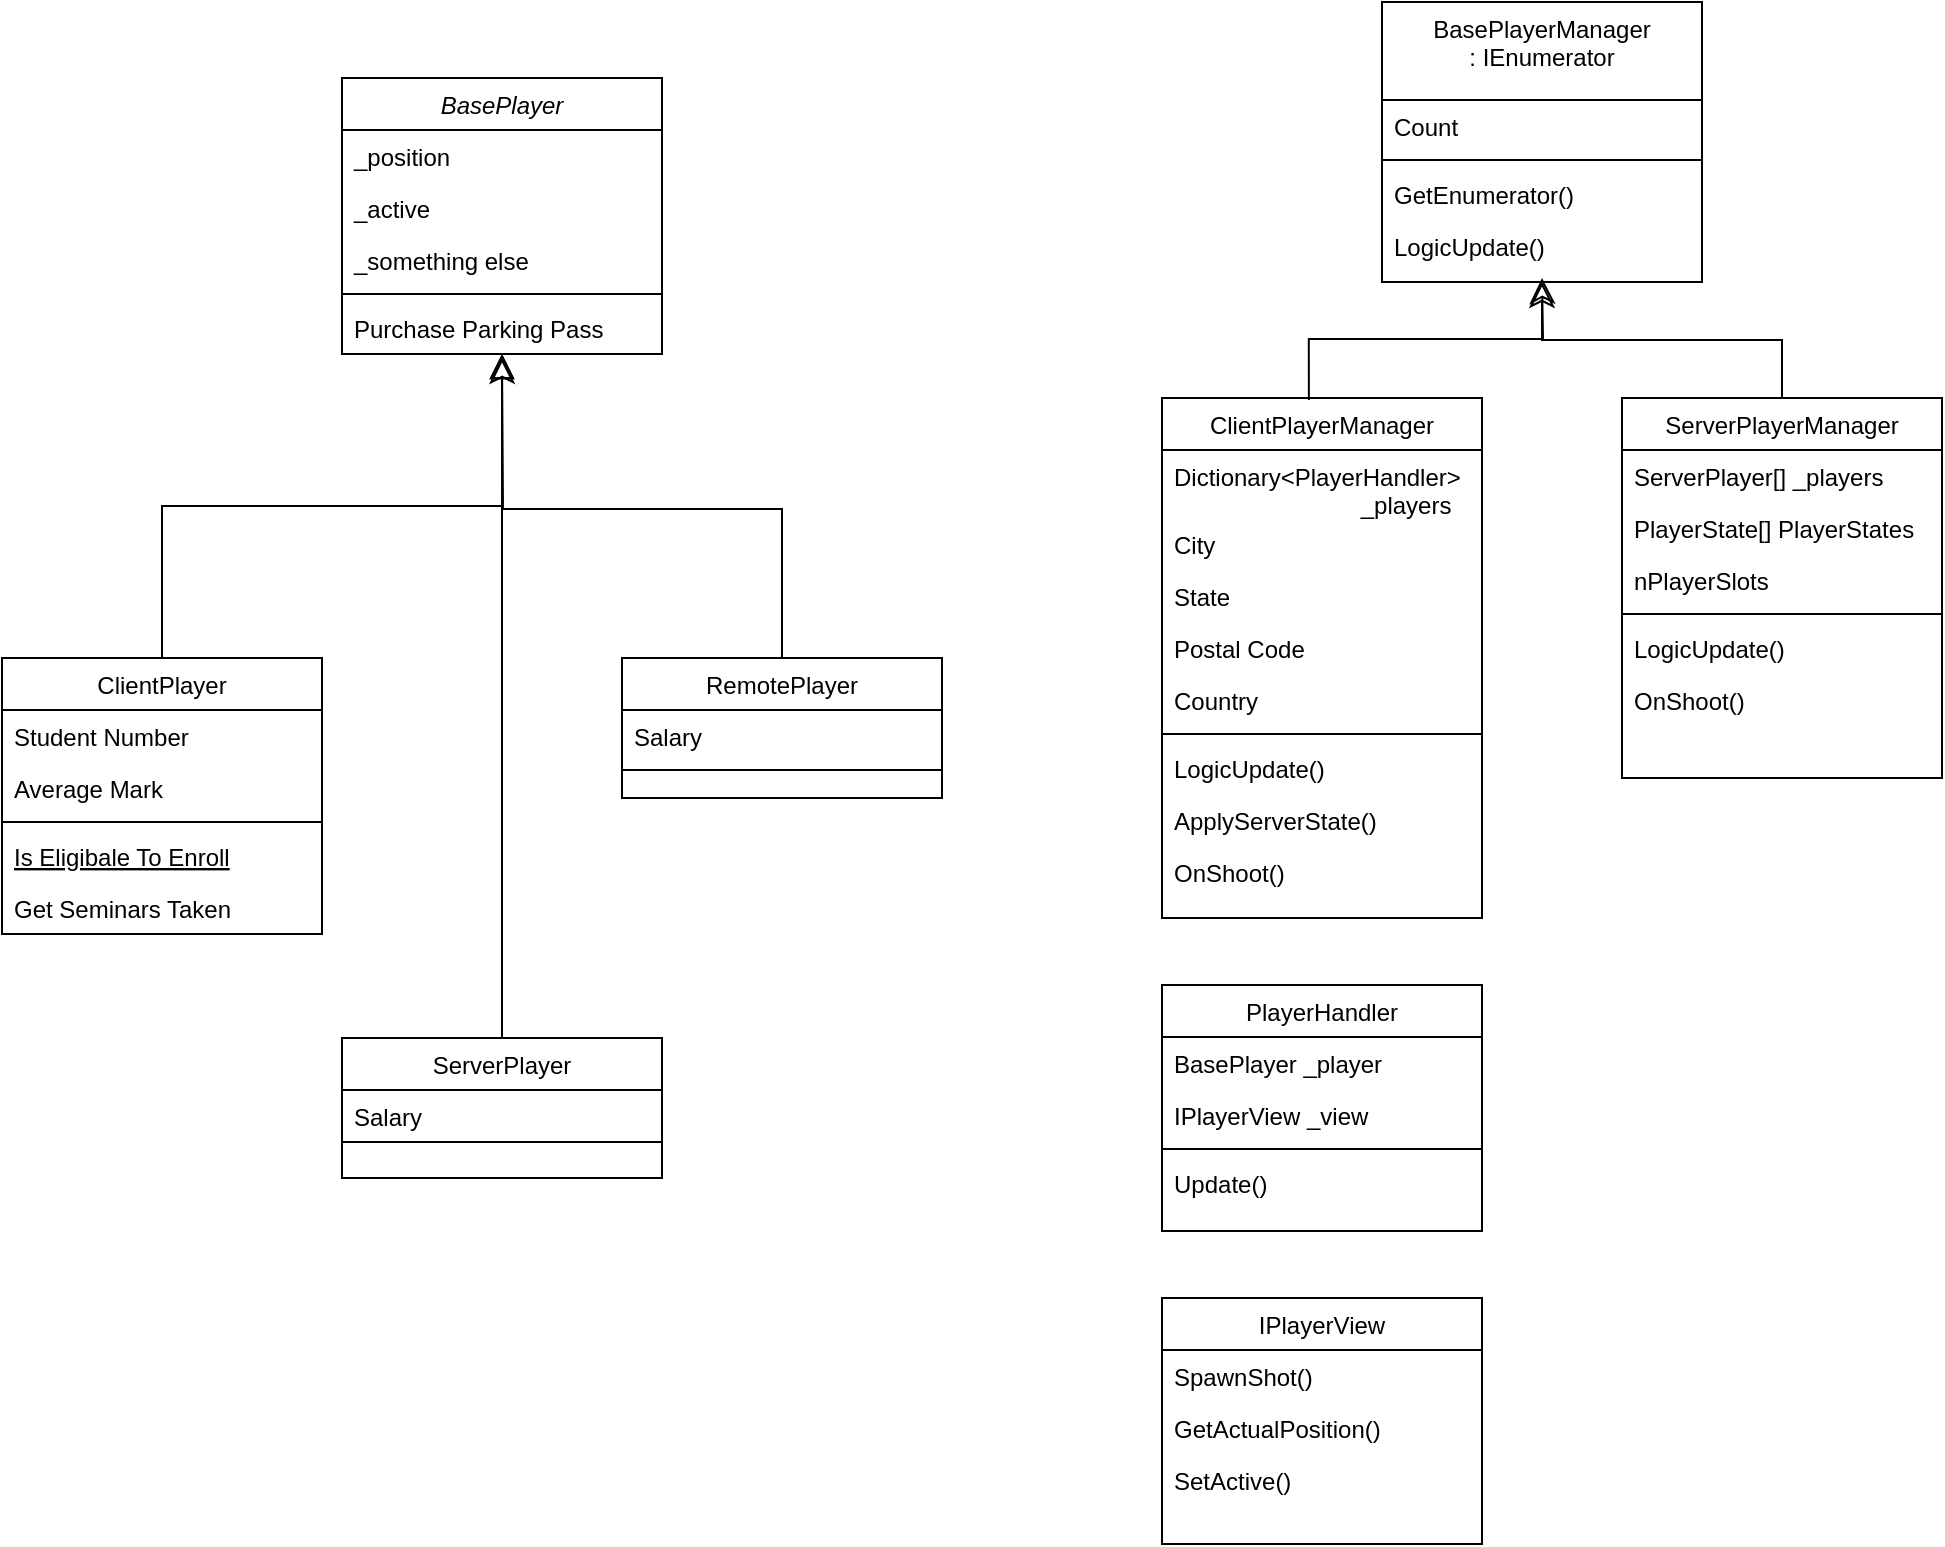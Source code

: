 <mxfile version="13.9.9" type="device"><diagram id="C5RBs43oDa-KdzZeNtuy" name="Page-1"><mxGraphModel dx="2009" dy="792" grid="1" gridSize="10" guides="1" tooltips="1" connect="1" arrows="1" fold="1" page="1" pageScale="1" pageWidth="827" pageHeight="1169" math="0" shadow="0"><root><mxCell id="WIyWlLk6GJQsqaUBKTNV-0"/><mxCell id="WIyWlLk6GJQsqaUBKTNV-1" parent="WIyWlLk6GJQsqaUBKTNV-0"/><mxCell id="zkfFHV4jXpPFQw0GAbJ--0" value="BasePlayer" style="swimlane;fontStyle=2;align=center;verticalAlign=top;childLayout=stackLayout;horizontal=1;startSize=26;horizontalStack=0;resizeParent=1;resizeLast=0;collapsible=1;marginBottom=0;rounded=0;shadow=0;strokeWidth=1;" parent="WIyWlLk6GJQsqaUBKTNV-1" vertex="1"><mxGeometry x="130" y="100" width="160" height="138" as="geometry"><mxRectangle x="230" y="140" width="160" height="26" as="alternateBounds"/></mxGeometry></mxCell><mxCell id="zkfFHV4jXpPFQw0GAbJ--1" value="_position" style="text;align=left;verticalAlign=top;spacingLeft=4;spacingRight=4;overflow=hidden;rotatable=0;points=[[0,0.5],[1,0.5]];portConstraint=eastwest;" parent="zkfFHV4jXpPFQw0GAbJ--0" vertex="1"><mxGeometry y="26" width="160" height="26" as="geometry"/></mxCell><mxCell id="zkfFHV4jXpPFQw0GAbJ--2" value="_active" style="text;align=left;verticalAlign=top;spacingLeft=4;spacingRight=4;overflow=hidden;rotatable=0;points=[[0,0.5],[1,0.5]];portConstraint=eastwest;rounded=0;shadow=0;html=0;" parent="zkfFHV4jXpPFQw0GAbJ--0" vertex="1"><mxGeometry y="52" width="160" height="26" as="geometry"/></mxCell><mxCell id="zkfFHV4jXpPFQw0GAbJ--3" value="_something else" style="text;align=left;verticalAlign=top;spacingLeft=4;spacingRight=4;overflow=hidden;rotatable=0;points=[[0,0.5],[1,0.5]];portConstraint=eastwest;rounded=0;shadow=0;html=0;" parent="zkfFHV4jXpPFQw0GAbJ--0" vertex="1"><mxGeometry y="78" width="160" height="26" as="geometry"/></mxCell><mxCell id="zkfFHV4jXpPFQw0GAbJ--4" value="" style="line;html=1;strokeWidth=1;align=left;verticalAlign=middle;spacingTop=-1;spacingLeft=3;spacingRight=3;rotatable=0;labelPosition=right;points=[];portConstraint=eastwest;" parent="zkfFHV4jXpPFQw0GAbJ--0" vertex="1"><mxGeometry y="104" width="160" height="8" as="geometry"/></mxCell><mxCell id="zkfFHV4jXpPFQw0GAbJ--5" value="Purchase Parking Pass" style="text;align=left;verticalAlign=top;spacingLeft=4;spacingRight=4;overflow=hidden;rotatable=0;points=[[0,0.5],[1,0.5]];portConstraint=eastwest;" parent="zkfFHV4jXpPFQw0GAbJ--0" vertex="1"><mxGeometry y="112" width="160" height="26" as="geometry"/></mxCell><mxCell id="zkfFHV4jXpPFQw0GAbJ--6" value="ClientPlayer" style="swimlane;fontStyle=0;align=center;verticalAlign=top;childLayout=stackLayout;horizontal=1;startSize=26;horizontalStack=0;resizeParent=1;resizeLast=0;collapsible=1;marginBottom=0;rounded=0;shadow=0;strokeWidth=1;" parent="WIyWlLk6GJQsqaUBKTNV-1" vertex="1"><mxGeometry x="-40" y="390" width="160" height="138" as="geometry"><mxRectangle x="130" y="380" width="160" height="26" as="alternateBounds"/></mxGeometry></mxCell><mxCell id="zkfFHV4jXpPFQw0GAbJ--7" value="Student Number" style="text;align=left;verticalAlign=top;spacingLeft=4;spacingRight=4;overflow=hidden;rotatable=0;points=[[0,0.5],[1,0.5]];portConstraint=eastwest;" parent="zkfFHV4jXpPFQw0GAbJ--6" vertex="1"><mxGeometry y="26" width="160" height="26" as="geometry"/></mxCell><mxCell id="zkfFHV4jXpPFQw0GAbJ--8" value="Average Mark" style="text;align=left;verticalAlign=top;spacingLeft=4;spacingRight=4;overflow=hidden;rotatable=0;points=[[0,0.5],[1,0.5]];portConstraint=eastwest;rounded=0;shadow=0;html=0;" parent="zkfFHV4jXpPFQw0GAbJ--6" vertex="1"><mxGeometry y="52" width="160" height="26" as="geometry"/></mxCell><mxCell id="zkfFHV4jXpPFQw0GAbJ--9" value="" style="line;html=1;strokeWidth=1;align=left;verticalAlign=middle;spacingTop=-1;spacingLeft=3;spacingRight=3;rotatable=0;labelPosition=right;points=[];portConstraint=eastwest;" parent="zkfFHV4jXpPFQw0GAbJ--6" vertex="1"><mxGeometry y="78" width="160" height="8" as="geometry"/></mxCell><mxCell id="zkfFHV4jXpPFQw0GAbJ--10" value="Is Eligibale To Enroll" style="text;align=left;verticalAlign=top;spacingLeft=4;spacingRight=4;overflow=hidden;rotatable=0;points=[[0,0.5],[1,0.5]];portConstraint=eastwest;fontStyle=4" parent="zkfFHV4jXpPFQw0GAbJ--6" vertex="1"><mxGeometry y="86" width="160" height="26" as="geometry"/></mxCell><mxCell id="zkfFHV4jXpPFQw0GAbJ--11" value="Get Seminars Taken" style="text;align=left;verticalAlign=top;spacingLeft=4;spacingRight=4;overflow=hidden;rotatable=0;points=[[0,0.5],[1,0.5]];portConstraint=eastwest;" parent="zkfFHV4jXpPFQw0GAbJ--6" vertex="1"><mxGeometry y="112" width="160" height="26" as="geometry"/></mxCell><mxCell id="zkfFHV4jXpPFQw0GAbJ--12" value="" style="endArrow=block;endSize=10;endFill=0;shadow=0;strokeWidth=1;rounded=0;edgeStyle=elbowEdgeStyle;elbow=vertical;" parent="WIyWlLk6GJQsqaUBKTNV-1" source="zkfFHV4jXpPFQw0GAbJ--6" target="zkfFHV4jXpPFQw0GAbJ--0" edge="1"><mxGeometry width="160" relative="1" as="geometry"><mxPoint x="110" y="183" as="sourcePoint"/><mxPoint x="110" y="183" as="targetPoint"/></mxGeometry></mxCell><mxCell id="zkfFHV4jXpPFQw0GAbJ--13" value="ServerPlayer" style="swimlane;fontStyle=0;align=center;verticalAlign=top;childLayout=stackLayout;horizontal=1;startSize=26;horizontalStack=0;resizeParent=1;resizeLast=0;collapsible=1;marginBottom=0;rounded=0;shadow=0;strokeWidth=1;" parent="WIyWlLk6GJQsqaUBKTNV-1" vertex="1"><mxGeometry x="130" y="580" width="160" height="70" as="geometry"><mxRectangle x="340" y="380" width="170" height="26" as="alternateBounds"/></mxGeometry></mxCell><mxCell id="zkfFHV4jXpPFQw0GAbJ--14" value="Salary" style="text;align=left;verticalAlign=top;spacingLeft=4;spacingRight=4;overflow=hidden;rotatable=0;points=[[0,0.5],[1,0.5]];portConstraint=eastwest;" parent="zkfFHV4jXpPFQw0GAbJ--13" vertex="1"><mxGeometry y="26" width="160" height="22" as="geometry"/></mxCell><mxCell id="zkfFHV4jXpPFQw0GAbJ--15" value="" style="line;html=1;strokeWidth=1;align=left;verticalAlign=middle;spacingTop=-1;spacingLeft=3;spacingRight=3;rotatable=0;labelPosition=right;points=[];portConstraint=eastwest;" parent="zkfFHV4jXpPFQw0GAbJ--13" vertex="1"><mxGeometry y="48" width="160" height="8" as="geometry"/></mxCell><mxCell id="zkfFHV4jXpPFQw0GAbJ--16" value="" style="endArrow=block;endSize=10;endFill=0;shadow=0;strokeWidth=1;rounded=0;edgeStyle=elbowEdgeStyle;elbow=vertical;" parent="WIyWlLk6GJQsqaUBKTNV-1" source="zkfFHV4jXpPFQw0GAbJ--13" target="zkfFHV4jXpPFQw0GAbJ--0" edge="1"><mxGeometry width="160" relative="1" as="geometry"><mxPoint x="120" y="353" as="sourcePoint"/><mxPoint x="220" y="251" as="targetPoint"/></mxGeometry></mxCell><mxCell id="zkfFHV4jXpPFQw0GAbJ--17" value="BasePlayerManager&#10;: IEnumerator" style="swimlane;fontStyle=0;align=center;verticalAlign=top;childLayout=stackLayout;horizontal=1;startSize=49;horizontalStack=0;resizeParent=1;resizeLast=0;collapsible=1;marginBottom=0;rounded=0;shadow=0;strokeWidth=1;" parent="WIyWlLk6GJQsqaUBKTNV-1" vertex="1"><mxGeometry x="650" y="62" width="160" height="140" as="geometry"><mxRectangle x="550" y="140" width="160" height="26" as="alternateBounds"/></mxGeometry></mxCell><mxCell id="zkfFHV4jXpPFQw0GAbJ--18" value="Count" style="text;align=left;verticalAlign=top;spacingLeft=4;spacingRight=4;overflow=hidden;rotatable=0;points=[[0,0.5],[1,0.5]];portConstraint=eastwest;" parent="zkfFHV4jXpPFQw0GAbJ--17" vertex="1"><mxGeometry y="49" width="160" height="26" as="geometry"/></mxCell><mxCell id="zkfFHV4jXpPFQw0GAbJ--23" value="" style="line;html=1;strokeWidth=1;align=left;verticalAlign=middle;spacingTop=-1;spacingLeft=3;spacingRight=3;rotatable=0;labelPosition=right;points=[];portConstraint=eastwest;" parent="zkfFHV4jXpPFQw0GAbJ--17" vertex="1"><mxGeometry y="75" width="160" height="8" as="geometry"/></mxCell><mxCell id="zkfFHV4jXpPFQw0GAbJ--24" value="GetEnumerator()" style="text;align=left;verticalAlign=top;spacingLeft=4;spacingRight=4;overflow=hidden;rotatable=0;points=[[0,0.5],[1,0.5]];portConstraint=eastwest;" parent="zkfFHV4jXpPFQw0GAbJ--17" vertex="1"><mxGeometry y="83" width="160" height="26" as="geometry"/></mxCell><mxCell id="YSwJMO0YZiMU0iCQ9Wtw-27" value="LogicUpdate()" style="text;align=left;verticalAlign=top;spacingLeft=4;spacingRight=4;overflow=hidden;rotatable=0;points=[[0,0.5],[1,0.5]];portConstraint=eastwest;" vertex="1" parent="zkfFHV4jXpPFQw0GAbJ--17"><mxGeometry y="109" width="160" height="26" as="geometry"/></mxCell><mxCell id="YSwJMO0YZiMU0iCQ9Wtw-0" value="ClientPlayerManager" style="swimlane;fontStyle=0;align=center;verticalAlign=top;childLayout=stackLayout;horizontal=1;startSize=26;horizontalStack=0;resizeParent=1;resizeLast=0;collapsible=1;marginBottom=0;rounded=0;shadow=0;strokeWidth=1;" vertex="1" parent="WIyWlLk6GJQsqaUBKTNV-1"><mxGeometry x="540" y="260" width="160" height="260" as="geometry"><mxRectangle x="550" y="140" width="160" height="26" as="alternateBounds"/></mxGeometry></mxCell><mxCell id="YSwJMO0YZiMU0iCQ9Wtw-1" value="Dictionary&lt;PlayerHandler&gt; &#10;                            _players" style="text;align=left;verticalAlign=top;spacingLeft=4;spacingRight=4;overflow=hidden;rotatable=0;points=[[0,0.5],[1,0.5]];portConstraint=eastwest;" vertex="1" parent="YSwJMO0YZiMU0iCQ9Wtw-0"><mxGeometry y="26" width="160" height="34" as="geometry"/></mxCell><mxCell id="YSwJMO0YZiMU0iCQ9Wtw-2" value="City" style="text;align=left;verticalAlign=top;spacingLeft=4;spacingRight=4;overflow=hidden;rotatable=0;points=[[0,0.5],[1,0.5]];portConstraint=eastwest;rounded=0;shadow=0;html=0;" vertex="1" parent="YSwJMO0YZiMU0iCQ9Wtw-0"><mxGeometry y="60" width="160" height="26" as="geometry"/></mxCell><mxCell id="YSwJMO0YZiMU0iCQ9Wtw-3" value="State" style="text;align=left;verticalAlign=top;spacingLeft=4;spacingRight=4;overflow=hidden;rotatable=0;points=[[0,0.5],[1,0.5]];portConstraint=eastwest;rounded=0;shadow=0;html=0;" vertex="1" parent="YSwJMO0YZiMU0iCQ9Wtw-0"><mxGeometry y="86" width="160" height="26" as="geometry"/></mxCell><mxCell id="YSwJMO0YZiMU0iCQ9Wtw-4" value="Postal Code" style="text;align=left;verticalAlign=top;spacingLeft=4;spacingRight=4;overflow=hidden;rotatable=0;points=[[0,0.5],[1,0.5]];portConstraint=eastwest;rounded=0;shadow=0;html=0;" vertex="1" parent="YSwJMO0YZiMU0iCQ9Wtw-0"><mxGeometry y="112" width="160" height="26" as="geometry"/></mxCell><mxCell id="YSwJMO0YZiMU0iCQ9Wtw-5" value="Country" style="text;align=left;verticalAlign=top;spacingLeft=4;spacingRight=4;overflow=hidden;rotatable=0;points=[[0,0.5],[1,0.5]];portConstraint=eastwest;rounded=0;shadow=0;html=0;" vertex="1" parent="YSwJMO0YZiMU0iCQ9Wtw-0"><mxGeometry y="138" width="160" height="26" as="geometry"/></mxCell><mxCell id="YSwJMO0YZiMU0iCQ9Wtw-6" value="" style="line;html=1;strokeWidth=1;align=left;verticalAlign=middle;spacingTop=-1;spacingLeft=3;spacingRight=3;rotatable=0;labelPosition=right;points=[];portConstraint=eastwest;" vertex="1" parent="YSwJMO0YZiMU0iCQ9Wtw-0"><mxGeometry y="164" width="160" height="8" as="geometry"/></mxCell><mxCell id="YSwJMO0YZiMU0iCQ9Wtw-8" value="LogicUpdate()" style="text;align=left;verticalAlign=top;spacingLeft=4;spacingRight=4;overflow=hidden;rotatable=0;points=[[0,0.5],[1,0.5]];portConstraint=eastwest;" vertex="1" parent="YSwJMO0YZiMU0iCQ9Wtw-0"><mxGeometry y="172" width="160" height="26" as="geometry"/></mxCell><mxCell id="YSwJMO0YZiMU0iCQ9Wtw-7" value="ApplyServerState()" style="text;align=left;verticalAlign=top;spacingLeft=4;spacingRight=4;overflow=hidden;rotatable=0;points=[[0,0.5],[1,0.5]];portConstraint=eastwest;" vertex="1" parent="YSwJMO0YZiMU0iCQ9Wtw-0"><mxGeometry y="198" width="160" height="26" as="geometry"/></mxCell><mxCell id="YSwJMO0YZiMU0iCQ9Wtw-73" value="OnShoot()" style="text;align=left;verticalAlign=top;spacingLeft=4;spacingRight=4;overflow=hidden;rotatable=0;points=[[0,0.5],[1,0.5]];portConstraint=eastwest;" vertex="1" parent="YSwJMO0YZiMU0iCQ9Wtw-0"><mxGeometry y="224" width="160" height="26" as="geometry"/></mxCell><mxCell id="YSwJMO0YZiMU0iCQ9Wtw-9" value="ServerPlayerManager" style="swimlane;fontStyle=0;align=center;verticalAlign=top;childLayout=stackLayout;horizontal=1;startSize=26;horizontalStack=0;resizeParent=1;resizeLast=0;collapsible=1;marginBottom=0;rounded=0;shadow=0;strokeWidth=1;" vertex="1" parent="WIyWlLk6GJQsqaUBKTNV-1"><mxGeometry x="770" y="260" width="160" height="190" as="geometry"><mxRectangle x="550" y="140" width="160" height="26" as="alternateBounds"/></mxGeometry></mxCell><mxCell id="YSwJMO0YZiMU0iCQ9Wtw-10" value="ServerPlayer[] _players" style="text;align=left;verticalAlign=top;spacingLeft=4;spacingRight=4;overflow=hidden;rotatable=0;points=[[0,0.5],[1,0.5]];portConstraint=eastwest;" vertex="1" parent="YSwJMO0YZiMU0iCQ9Wtw-9"><mxGeometry y="26" width="160" height="26" as="geometry"/></mxCell><mxCell id="YSwJMO0YZiMU0iCQ9Wtw-11" value="PlayerState[] PlayerStates" style="text;align=left;verticalAlign=top;spacingLeft=4;spacingRight=4;overflow=hidden;rotatable=0;points=[[0,0.5],[1,0.5]];portConstraint=eastwest;rounded=0;shadow=0;html=0;" vertex="1" parent="YSwJMO0YZiMU0iCQ9Wtw-9"><mxGeometry y="52" width="160" height="26" as="geometry"/></mxCell><mxCell id="YSwJMO0YZiMU0iCQ9Wtw-12" value="nPlayerSlots" style="text;align=left;verticalAlign=top;spacingLeft=4;spacingRight=4;overflow=hidden;rotatable=0;points=[[0,0.5],[1,0.5]];portConstraint=eastwest;rounded=0;shadow=0;html=0;" vertex="1" parent="YSwJMO0YZiMU0iCQ9Wtw-9"><mxGeometry y="78" width="160" height="26" as="geometry"/></mxCell><mxCell id="YSwJMO0YZiMU0iCQ9Wtw-15" value="" style="line;html=1;strokeWidth=1;align=left;verticalAlign=middle;spacingTop=-1;spacingLeft=3;spacingRight=3;rotatable=0;labelPosition=right;points=[];portConstraint=eastwest;" vertex="1" parent="YSwJMO0YZiMU0iCQ9Wtw-9"><mxGeometry y="104" width="160" height="8" as="geometry"/></mxCell><mxCell id="YSwJMO0YZiMU0iCQ9Wtw-47" value="LogicUpdate()" style="text;align=left;verticalAlign=top;spacingLeft=4;spacingRight=4;overflow=hidden;rotatable=0;points=[[0,0.5],[1,0.5]];portConstraint=eastwest;" vertex="1" parent="YSwJMO0YZiMU0iCQ9Wtw-9"><mxGeometry y="112" width="160" height="26" as="geometry"/></mxCell><mxCell id="YSwJMO0YZiMU0iCQ9Wtw-72" value="OnShoot()" style="text;align=left;verticalAlign=top;spacingLeft=4;spacingRight=4;overflow=hidden;rotatable=0;points=[[0,0.5],[1,0.5]];portConstraint=eastwest;" vertex="1" parent="YSwJMO0YZiMU0iCQ9Wtw-9"><mxGeometry y="138" width="160" height="26" as="geometry"/></mxCell><mxCell id="YSwJMO0YZiMU0iCQ9Wtw-18" value="RemotePlayer" style="swimlane;fontStyle=0;align=center;verticalAlign=top;childLayout=stackLayout;horizontal=1;startSize=26;horizontalStack=0;resizeParent=1;resizeLast=0;collapsible=1;marginBottom=0;rounded=0;shadow=0;strokeWidth=1;" vertex="1" parent="WIyWlLk6GJQsqaUBKTNV-1"><mxGeometry x="270" y="390" width="160" height="70" as="geometry"><mxRectangle x="340" y="380" width="170" height="26" as="alternateBounds"/></mxGeometry></mxCell><mxCell id="YSwJMO0YZiMU0iCQ9Wtw-19" value="Salary" style="text;align=left;verticalAlign=top;spacingLeft=4;spacingRight=4;overflow=hidden;rotatable=0;points=[[0,0.5],[1,0.5]];portConstraint=eastwest;" vertex="1" parent="YSwJMO0YZiMU0iCQ9Wtw-18"><mxGeometry y="26" width="160" height="26" as="geometry"/></mxCell><mxCell id="YSwJMO0YZiMU0iCQ9Wtw-20" value="" style="line;html=1;strokeWidth=1;align=left;verticalAlign=middle;spacingTop=-1;spacingLeft=3;spacingRight=3;rotatable=0;labelPosition=right;points=[];portConstraint=eastwest;" vertex="1" parent="YSwJMO0YZiMU0iCQ9Wtw-18"><mxGeometry y="52" width="160" height="8" as="geometry"/></mxCell><mxCell id="YSwJMO0YZiMU0iCQ9Wtw-26" value="" style="endArrow=classic;html=1;exitX=0.5;exitY=0;exitDx=0;exitDy=0;endFill=0;edgeStyle=orthogonalEdgeStyle;endSize=10;rounded=0;" edge="1" parent="WIyWlLk6GJQsqaUBKTNV-1" source="YSwJMO0YZiMU0iCQ9Wtw-18"><mxGeometry width="50" height="50" relative="1" as="geometry"><mxPoint x="430" y="420" as="sourcePoint"/><mxPoint x="210" y="240" as="targetPoint"/></mxGeometry></mxCell><mxCell id="YSwJMO0YZiMU0iCQ9Wtw-31" value="PlayerHandler" style="swimlane;fontStyle=0;align=center;verticalAlign=top;childLayout=stackLayout;horizontal=1;startSize=26;horizontalStack=0;resizeParent=1;resizeLast=0;collapsible=1;marginBottom=0;rounded=0;shadow=0;strokeWidth=1;" vertex="1" parent="WIyWlLk6GJQsqaUBKTNV-1"><mxGeometry x="540" y="553.5" width="160" height="123" as="geometry"><mxRectangle x="550" y="140" width="160" height="26" as="alternateBounds"/></mxGeometry></mxCell><mxCell id="YSwJMO0YZiMU0iCQ9Wtw-32" value="BasePlayer _player" style="text;align=left;verticalAlign=top;spacingLeft=4;spacingRight=4;overflow=hidden;rotatable=0;points=[[0,0.5],[1,0.5]];portConstraint=eastwest;" vertex="1" parent="YSwJMO0YZiMU0iCQ9Wtw-31"><mxGeometry y="26" width="160" height="26" as="geometry"/></mxCell><mxCell id="YSwJMO0YZiMU0iCQ9Wtw-33" value="IPlayerView _view" style="text;align=left;verticalAlign=top;spacingLeft=4;spacingRight=4;overflow=hidden;rotatable=0;points=[[0,0.5],[1,0.5]];portConstraint=eastwest;rounded=0;shadow=0;html=0;" vertex="1" parent="YSwJMO0YZiMU0iCQ9Wtw-31"><mxGeometry y="52" width="160" height="26" as="geometry"/></mxCell><mxCell id="YSwJMO0YZiMU0iCQ9Wtw-35" value="" style="line;html=1;strokeWidth=1;align=left;verticalAlign=middle;spacingTop=-1;spacingLeft=3;spacingRight=3;rotatable=0;labelPosition=right;points=[];portConstraint=eastwest;" vertex="1" parent="YSwJMO0YZiMU0iCQ9Wtw-31"><mxGeometry y="78" width="160" height="8" as="geometry"/></mxCell><mxCell id="YSwJMO0YZiMU0iCQ9Wtw-36" value="Update()" style="text;align=left;verticalAlign=top;spacingLeft=4;spacingRight=4;overflow=hidden;rotatable=0;points=[[0,0.5],[1,0.5]];portConstraint=eastwest;" vertex="1" parent="YSwJMO0YZiMU0iCQ9Wtw-31"><mxGeometry y="86" width="160" height="26" as="geometry"/></mxCell><mxCell id="YSwJMO0YZiMU0iCQ9Wtw-63" value="IPlayerView" style="swimlane;fontStyle=0;align=center;verticalAlign=top;childLayout=stackLayout;horizontal=1;startSize=26;horizontalStack=0;resizeParent=1;resizeLast=0;collapsible=1;marginBottom=0;rounded=0;shadow=0;strokeWidth=1;" vertex="1" parent="WIyWlLk6GJQsqaUBKTNV-1"><mxGeometry x="540" y="710" width="160" height="123" as="geometry"><mxRectangle x="550" y="140" width="160" height="26" as="alternateBounds"/></mxGeometry></mxCell><mxCell id="YSwJMO0YZiMU0iCQ9Wtw-67" value="SpawnShot()" style="text;align=left;verticalAlign=top;spacingLeft=4;spacingRight=4;overflow=hidden;rotatable=0;points=[[0,0.5],[1,0.5]];portConstraint=eastwest;" vertex="1" parent="YSwJMO0YZiMU0iCQ9Wtw-63"><mxGeometry y="26" width="160" height="26" as="geometry"/></mxCell><mxCell id="YSwJMO0YZiMU0iCQ9Wtw-68" value="GetActualPosition()" style="text;align=left;verticalAlign=top;spacingLeft=4;spacingRight=4;overflow=hidden;rotatable=0;points=[[0,0.5],[1,0.5]];portConstraint=eastwest;" vertex="1" parent="YSwJMO0YZiMU0iCQ9Wtw-63"><mxGeometry y="52" width="160" height="26" as="geometry"/></mxCell><mxCell id="YSwJMO0YZiMU0iCQ9Wtw-69" value="SetActive()" style="text;align=left;verticalAlign=top;spacingLeft=4;spacingRight=4;overflow=hidden;rotatable=0;points=[[0,0.5],[1,0.5]];portConstraint=eastwest;" vertex="1" parent="YSwJMO0YZiMU0iCQ9Wtw-63"><mxGeometry y="78" width="160" height="26" as="geometry"/></mxCell><mxCell id="YSwJMO0YZiMU0iCQ9Wtw-70" value="" style="endArrow=classic;html=1;entryX=0.5;entryY=1;entryDx=0;entryDy=0;exitX=0.5;exitY=0;exitDx=0;exitDy=0;edgeStyle=orthogonalEdgeStyle;rounded=0;endSize=10;endFill=0;" edge="1" parent="WIyWlLk6GJQsqaUBKTNV-1" source="YSwJMO0YZiMU0iCQ9Wtw-9" target="zkfFHV4jXpPFQw0GAbJ--17"><mxGeometry width="50" height="50" relative="1" as="geometry"><mxPoint x="570" y="430" as="sourcePoint"/><mxPoint x="620" y="380" as="targetPoint"/></mxGeometry></mxCell><mxCell id="YSwJMO0YZiMU0iCQ9Wtw-71" value="" style="endArrow=classic;html=1;edgeStyle=orthogonalEdgeStyle;rounded=0;endSize=10;endFill=0;exitX=0.459;exitY=0.004;exitDx=0;exitDy=0;exitPerimeter=0;" edge="1" parent="WIyWlLk6GJQsqaUBKTNV-1" source="YSwJMO0YZiMU0iCQ9Wtw-0"><mxGeometry width="50" height="50" relative="1" as="geometry"><mxPoint x="640" y="220" as="sourcePoint"/><mxPoint x="730" y="200" as="targetPoint"/></mxGeometry></mxCell></root></mxGraphModel></diagram></mxfile>